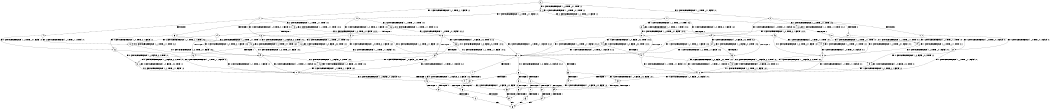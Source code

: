 digraph BCG {
size = "7, 10.5";
center = TRUE;
node [shape = circle];
0 [peripheries = 2];
0 -> 1 [label = "EX !1 !ATOMIC_EXCH_BRANCH (1, +1, TRUE, +1, 1, FALSE) !:0:"];
0 -> 2 [label = "EX !2 !ATOMIC_EXCH_BRANCH (1, +1, TRUE, +1, 1, FALSE) !:0:"];
0 -> 3 [label = "EX !0 !ATOMIC_EXCH_BRANCH (1, +0, TRUE, +0, 1, TRUE) !:0:"];
1 -> 4 [label = "TERMINATE !1"];
1 -> 5 [label = "EX !2 !ATOMIC_EXCH_BRANCH (1, +1, TRUE, +1, 1, TRUE) !:0:1:"];
1 -> 6 [label = "EX !0 !ATOMIC_EXCH_BRANCH (1, +0, TRUE, +0, 1, FALSE) !:0:1:"];
2 -> 7 [label = "TERMINATE !2"];
2 -> 8 [label = "EX !1 !ATOMIC_EXCH_BRANCH (1, +1, TRUE, +1, 1, TRUE) !:0:2:"];
2 -> 9 [label = "EX !0 !ATOMIC_EXCH_BRANCH (1, +0, TRUE, +0, 1, FALSE) !:0:2:"];
3 -> 10 [label = "EX !1 !ATOMIC_EXCH_BRANCH (1, +1, TRUE, +1, 1, FALSE) !:0:"];
3 -> 11 [label = "EX !2 !ATOMIC_EXCH_BRANCH (1, +1, TRUE, +1, 1, FALSE) !:0:"];
3 -> 3 [label = "EX !0 !ATOMIC_EXCH_BRANCH (1, +0, TRUE, +0, 1, TRUE) !:0:"];
4 -> 12 [label = "EX !2 !ATOMIC_EXCH_BRANCH (1, +1, TRUE, +1, 1, TRUE) !:0:"];
4 -> 13 [label = "EX !0 !ATOMIC_EXCH_BRANCH (1, +0, TRUE, +0, 1, FALSE) !:0:"];
5 -> 14 [label = "TERMINATE !1"];
5 -> 15 [label = "EX !0 !ATOMIC_EXCH_BRANCH (1, +0, TRUE, +0, 1, FALSE) !:0:1:2:"];
5 -> 5 [label = "EX !2 !ATOMIC_EXCH_BRANCH (1, +1, TRUE, +1, 1, TRUE) !:0:1:2:"];
6 -> 16 [label = "TERMINATE !1"];
6 -> 17 [label = "EX !2 !ATOMIC_EXCH_BRANCH (1, +1, TRUE, +1, 1, FALSE) !:0:1:"];
6 -> 18 [label = "EX !0 !ATOMIC_EXCH_BRANCH (1, +0, FALSE, +0, 2, TRUE) !:0:1:"];
7 -> 19 [label = "EX !1 !ATOMIC_EXCH_BRANCH (1, +1, TRUE, +1, 1, TRUE) !:0:"];
7 -> 20 [label = "EX !0 !ATOMIC_EXCH_BRANCH (1, +0, TRUE, +0, 1, FALSE) !:0:"];
8 -> 21 [label = "TERMINATE !2"];
8 -> 22 [label = "EX !0 !ATOMIC_EXCH_BRANCH (1, +0, TRUE, +0, 1, FALSE) !:0:1:2:"];
8 -> 8 [label = "EX !1 !ATOMIC_EXCH_BRANCH (1, +1, TRUE, +1, 1, TRUE) !:0:1:2:"];
9 -> 23 [label = "TERMINATE !2"];
9 -> 17 [label = "EX !1 !ATOMIC_EXCH_BRANCH (1, +1, TRUE, +1, 1, FALSE) !:0:2:"];
9 -> 24 [label = "EX !0 !ATOMIC_EXCH_BRANCH (1, +0, FALSE, +0, 2, TRUE) !:0:2:"];
10 -> 25 [label = "TERMINATE !1"];
10 -> 26 [label = "EX !2 !ATOMIC_EXCH_BRANCH (1, +1, TRUE, +1, 1, TRUE) !:0:1:"];
10 -> 6 [label = "EX !0 !ATOMIC_EXCH_BRANCH (1, +0, TRUE, +0, 1, FALSE) !:0:1:"];
11 -> 27 [label = "TERMINATE !2"];
11 -> 28 [label = "EX !1 !ATOMIC_EXCH_BRANCH (1, +1, TRUE, +1, 1, TRUE) !:0:2:"];
11 -> 9 [label = "EX !0 !ATOMIC_EXCH_BRANCH (1, +0, TRUE, +0, 1, FALSE) !:0:2:"];
12 -> 29 [label = "EX !0 !ATOMIC_EXCH_BRANCH (1, +0, TRUE, +0, 1, FALSE) !:0:2:"];
12 -> 12 [label = "EX !2 !ATOMIC_EXCH_BRANCH (1, +1, TRUE, +1, 1, TRUE) !:0:2:"];
13 -> 30 [label = "EX !2 !ATOMIC_EXCH_BRANCH (1, +1, TRUE, +1, 1, FALSE) !:0:"];
13 -> 31 [label = "EX !0 !ATOMIC_EXCH_BRANCH (1, +0, FALSE, +0, 2, TRUE) !:0:"];
14 -> 29 [label = "EX !0 !ATOMIC_EXCH_BRANCH (1, +0, TRUE, +0, 1, FALSE) !:0:2:"];
14 -> 12 [label = "EX !2 !ATOMIC_EXCH_BRANCH (1, +1, TRUE, +1, 1, TRUE) !:0:2:"];
15 -> 32 [label = "TERMINATE !1"];
15 -> 17 [label = "EX !2 !ATOMIC_EXCH_BRANCH (1, +1, TRUE, +1, 1, FALSE) !:0:1:2:"];
15 -> 33 [label = "EX !0 !ATOMIC_EXCH_BRANCH (1, +0, FALSE, +0, 2, TRUE) !:0:1:2:"];
16 -> 30 [label = "EX !2 !ATOMIC_EXCH_BRANCH (1, +1, TRUE, +1, 1, FALSE) !:0:"];
16 -> 31 [label = "EX !0 !ATOMIC_EXCH_BRANCH (1, +0, FALSE, +0, 2, TRUE) !:0:"];
17 -> 34 [label = "TERMINATE !1"];
17 -> 35 [label = "TERMINATE !2"];
17 -> 36 [label = "EX !0 !ATOMIC_EXCH_BRANCH (1, +0, FALSE, +0, 2, FALSE) !:0:1:2:"];
18 -> 16 [label = "TERMINATE !1"];
18 -> 17 [label = "EX !2 !ATOMIC_EXCH_BRANCH (1, +1, TRUE, +1, 1, FALSE) !:0:1:"];
18 -> 18 [label = "EX !0 !ATOMIC_EXCH_BRANCH (1, +0, FALSE, +0, 2, TRUE) !:0:1:"];
19 -> 37 [label = "EX !0 !ATOMIC_EXCH_BRANCH (1, +0, TRUE, +0, 1, FALSE) !:0:1:"];
19 -> 19 [label = "EX !1 !ATOMIC_EXCH_BRANCH (1, +1, TRUE, +1, 1, TRUE) !:0:1:"];
20 -> 38 [label = "EX !1 !ATOMIC_EXCH_BRANCH (1, +1, TRUE, +1, 1, FALSE) !:0:"];
20 -> 39 [label = "EX !0 !ATOMIC_EXCH_BRANCH (1, +0, FALSE, +0, 2, TRUE) !:0:"];
21 -> 37 [label = "EX !0 !ATOMIC_EXCH_BRANCH (1, +0, TRUE, +0, 1, FALSE) !:0:1:"];
21 -> 19 [label = "EX !1 !ATOMIC_EXCH_BRANCH (1, +1, TRUE, +1, 1, TRUE) !:0:1:"];
22 -> 40 [label = "TERMINATE !2"];
22 -> 17 [label = "EX !1 !ATOMIC_EXCH_BRANCH (1, +1, TRUE, +1, 1, FALSE) !:0:1:2:"];
22 -> 41 [label = "EX !0 !ATOMIC_EXCH_BRANCH (1, +0, FALSE, +0, 2, TRUE) !:0:1:2:"];
23 -> 38 [label = "EX !1 !ATOMIC_EXCH_BRANCH (1, +1, TRUE, +1, 1, FALSE) !:0:"];
23 -> 39 [label = "EX !0 !ATOMIC_EXCH_BRANCH (1, +0, FALSE, +0, 2, TRUE) !:0:"];
24 -> 23 [label = "TERMINATE !2"];
24 -> 17 [label = "EX !1 !ATOMIC_EXCH_BRANCH (1, +1, TRUE, +1, 1, FALSE) !:0:2:"];
24 -> 24 [label = "EX !0 !ATOMIC_EXCH_BRANCH (1, +0, FALSE, +0, 2, TRUE) !:0:2:"];
25 -> 42 [label = "EX !2 !ATOMIC_EXCH_BRANCH (1, +1, TRUE, +1, 1, TRUE) !:0:"];
25 -> 13 [label = "EX !0 !ATOMIC_EXCH_BRANCH (1, +0, TRUE, +0, 1, FALSE) !:0:"];
26 -> 43 [label = "TERMINATE !1"];
26 -> 26 [label = "EX !2 !ATOMIC_EXCH_BRANCH (1, +1, TRUE, +1, 1, TRUE) !:0:1:2:"];
26 -> 15 [label = "EX !0 !ATOMIC_EXCH_BRANCH (1, +0, TRUE, +0, 1, FALSE) !:0:1:2:"];
27 -> 44 [label = "EX !1 !ATOMIC_EXCH_BRANCH (1, +1, TRUE, +1, 1, TRUE) !:0:"];
27 -> 20 [label = "EX !0 !ATOMIC_EXCH_BRANCH (1, +0, TRUE, +0, 1, FALSE) !:0:"];
28 -> 45 [label = "TERMINATE !2"];
28 -> 28 [label = "EX !1 !ATOMIC_EXCH_BRANCH (1, +1, TRUE, +1, 1, TRUE) !:0:1:2:"];
28 -> 22 [label = "EX !0 !ATOMIC_EXCH_BRANCH (1, +0, TRUE, +0, 1, FALSE) !:0:1:2:"];
29 -> 30 [label = "EX !2 !ATOMIC_EXCH_BRANCH (1, +1, TRUE, +1, 1, FALSE) !:0:2:"];
29 -> 46 [label = "EX !0 !ATOMIC_EXCH_BRANCH (1, +0, FALSE, +0, 2, TRUE) !:0:2:"];
30 -> 47 [label = "TERMINATE !2"];
30 -> 48 [label = "EX !0 !ATOMIC_EXCH_BRANCH (1, +0, FALSE, +0, 2, FALSE) !:0:2:"];
31 -> 30 [label = "EX !2 !ATOMIC_EXCH_BRANCH (1, +1, TRUE, +1, 1, FALSE) !:0:"];
31 -> 31 [label = "EX !0 !ATOMIC_EXCH_BRANCH (1, +0, FALSE, +0, 2, TRUE) !:0:"];
32 -> 30 [label = "EX !2 !ATOMIC_EXCH_BRANCH (1, +1, TRUE, +1, 1, FALSE) !:0:2:"];
32 -> 46 [label = "EX !0 !ATOMIC_EXCH_BRANCH (1, +0, FALSE, +0, 2, TRUE) !:0:2:"];
33 -> 32 [label = "TERMINATE !1"];
33 -> 17 [label = "EX !2 !ATOMIC_EXCH_BRANCH (1, +1, TRUE, +1, 1, FALSE) !:0:1:2:"];
33 -> 33 [label = "EX !0 !ATOMIC_EXCH_BRANCH (1, +0, FALSE, +0, 2, TRUE) !:0:1:2:"];
34 -> 47 [label = "TERMINATE !2"];
34 -> 48 [label = "EX !0 !ATOMIC_EXCH_BRANCH (1, +0, FALSE, +0, 2, FALSE) !:0:2:"];
35 -> 49 [label = "TERMINATE !1"];
35 -> 50 [label = "EX !0 !ATOMIC_EXCH_BRANCH (1, +0, FALSE, +0, 2, FALSE) !:0:1:"];
36 -> 51 [label = "TERMINATE !1"];
36 -> 52 [label = "TERMINATE !2"];
36 -> 53 [label = "TERMINATE !0"];
37 -> 38 [label = "EX !1 !ATOMIC_EXCH_BRANCH (1, +1, TRUE, +1, 1, FALSE) !:0:1:"];
37 -> 54 [label = "EX !0 !ATOMIC_EXCH_BRANCH (1, +0, FALSE, +0, 2, TRUE) !:0:1:"];
38 -> 49 [label = "TERMINATE !1"];
38 -> 50 [label = "EX !0 !ATOMIC_EXCH_BRANCH (1, +0, FALSE, +0, 2, FALSE) !:0:1:"];
39 -> 38 [label = "EX !1 !ATOMIC_EXCH_BRANCH (1, +1, TRUE, +1, 1, FALSE) !:0:"];
39 -> 39 [label = "EX !0 !ATOMIC_EXCH_BRANCH (1, +0, FALSE, +0, 2, TRUE) !:0:"];
40 -> 38 [label = "EX !1 !ATOMIC_EXCH_BRANCH (1, +1, TRUE, +1, 1, FALSE) !:0:1:"];
40 -> 54 [label = "EX !0 !ATOMIC_EXCH_BRANCH (1, +0, FALSE, +0, 2, TRUE) !:0:1:"];
41 -> 40 [label = "TERMINATE !2"];
41 -> 17 [label = "EX !1 !ATOMIC_EXCH_BRANCH (1, +1, TRUE, +1, 1, FALSE) !:0:1:2:"];
41 -> 41 [label = "EX !0 !ATOMIC_EXCH_BRANCH (1, +0, FALSE, +0, 2, TRUE) !:0:1:2:"];
42 -> 42 [label = "EX !2 !ATOMIC_EXCH_BRANCH (1, +1, TRUE, +1, 1, TRUE) !:0:2:"];
42 -> 29 [label = "EX !0 !ATOMIC_EXCH_BRANCH (1, +0, TRUE, +0, 1, FALSE) !:0:2:"];
43 -> 42 [label = "EX !2 !ATOMIC_EXCH_BRANCH (1, +1, TRUE, +1, 1, TRUE) !:0:2:"];
43 -> 29 [label = "EX !0 !ATOMIC_EXCH_BRANCH (1, +0, TRUE, +0, 1, FALSE) !:0:2:"];
44 -> 44 [label = "EX !1 !ATOMIC_EXCH_BRANCH (1, +1, TRUE, +1, 1, TRUE) !:0:1:"];
44 -> 37 [label = "EX !0 !ATOMIC_EXCH_BRANCH (1, +0, TRUE, +0, 1, FALSE) !:0:1:"];
45 -> 44 [label = "EX !1 !ATOMIC_EXCH_BRANCH (1, +1, TRUE, +1, 1, TRUE) !:0:1:"];
45 -> 37 [label = "EX !0 !ATOMIC_EXCH_BRANCH (1, +0, TRUE, +0, 1, FALSE) !:0:1:"];
46 -> 30 [label = "EX !2 !ATOMIC_EXCH_BRANCH (1, +1, TRUE, +1, 1, FALSE) !:0:2:"];
46 -> 46 [label = "EX !0 !ATOMIC_EXCH_BRANCH (1, +0, FALSE, +0, 2, TRUE) !:0:2:"];
47 -> 55 [label = "EX !0 !ATOMIC_EXCH_BRANCH (1, +0, FALSE, +0, 2, FALSE) !:0:"];
48 -> 56 [label = "TERMINATE !2"];
48 -> 57 [label = "TERMINATE !0"];
49 -> 55 [label = "EX !0 !ATOMIC_EXCH_BRANCH (1, +0, FALSE, +0, 2, FALSE) !:0:"];
50 -> 58 [label = "TERMINATE !1"];
50 -> 59 [label = "TERMINATE !0"];
51 -> 56 [label = "TERMINATE !2"];
51 -> 57 [label = "TERMINATE !0"];
52 -> 58 [label = "TERMINATE !1"];
52 -> 59 [label = "TERMINATE !0"];
53 -> 60 [label = "TERMINATE !1"];
53 -> 61 [label = "TERMINATE !2"];
54 -> 38 [label = "EX !1 !ATOMIC_EXCH_BRANCH (1, +1, TRUE, +1, 1, FALSE) !:0:1:"];
54 -> 54 [label = "EX !0 !ATOMIC_EXCH_BRANCH (1, +0, FALSE, +0, 2, TRUE) !:0:1:"];
55 -> 62 [label = "TERMINATE !0"];
56 -> 62 [label = "TERMINATE !0"];
57 -> 63 [label = "TERMINATE !2"];
58 -> 62 [label = "TERMINATE !0"];
59 -> 64 [label = "TERMINATE !1"];
60 -> 65 [label = "TERMINATE !2"];
61 -> 64 [label = "TERMINATE !1"];
62 -> 66 [label = "exit"];
63 -> 66 [label = "exit"];
64 -> 66 [label = "exit"];
65 -> 66 [label = "exit"];
}
